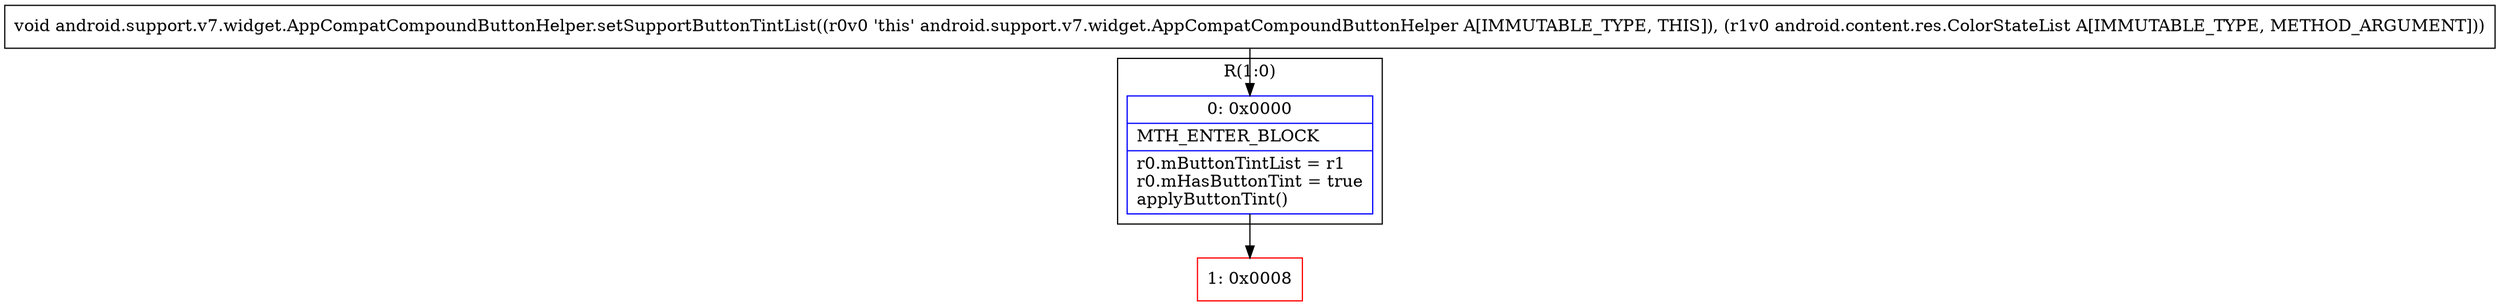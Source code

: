 digraph "CFG forandroid.support.v7.widget.AppCompatCompoundButtonHelper.setSupportButtonTintList(Landroid\/content\/res\/ColorStateList;)V" {
subgraph cluster_Region_724526365 {
label = "R(1:0)";
node [shape=record,color=blue];
Node_0 [shape=record,label="{0\:\ 0x0000|MTH_ENTER_BLOCK\l|r0.mButtonTintList = r1\lr0.mHasButtonTint = true\lapplyButtonTint()\l}"];
}
Node_1 [shape=record,color=red,label="{1\:\ 0x0008}"];
MethodNode[shape=record,label="{void android.support.v7.widget.AppCompatCompoundButtonHelper.setSupportButtonTintList((r0v0 'this' android.support.v7.widget.AppCompatCompoundButtonHelper A[IMMUTABLE_TYPE, THIS]), (r1v0 android.content.res.ColorStateList A[IMMUTABLE_TYPE, METHOD_ARGUMENT])) }"];
MethodNode -> Node_0;
Node_0 -> Node_1;
}

